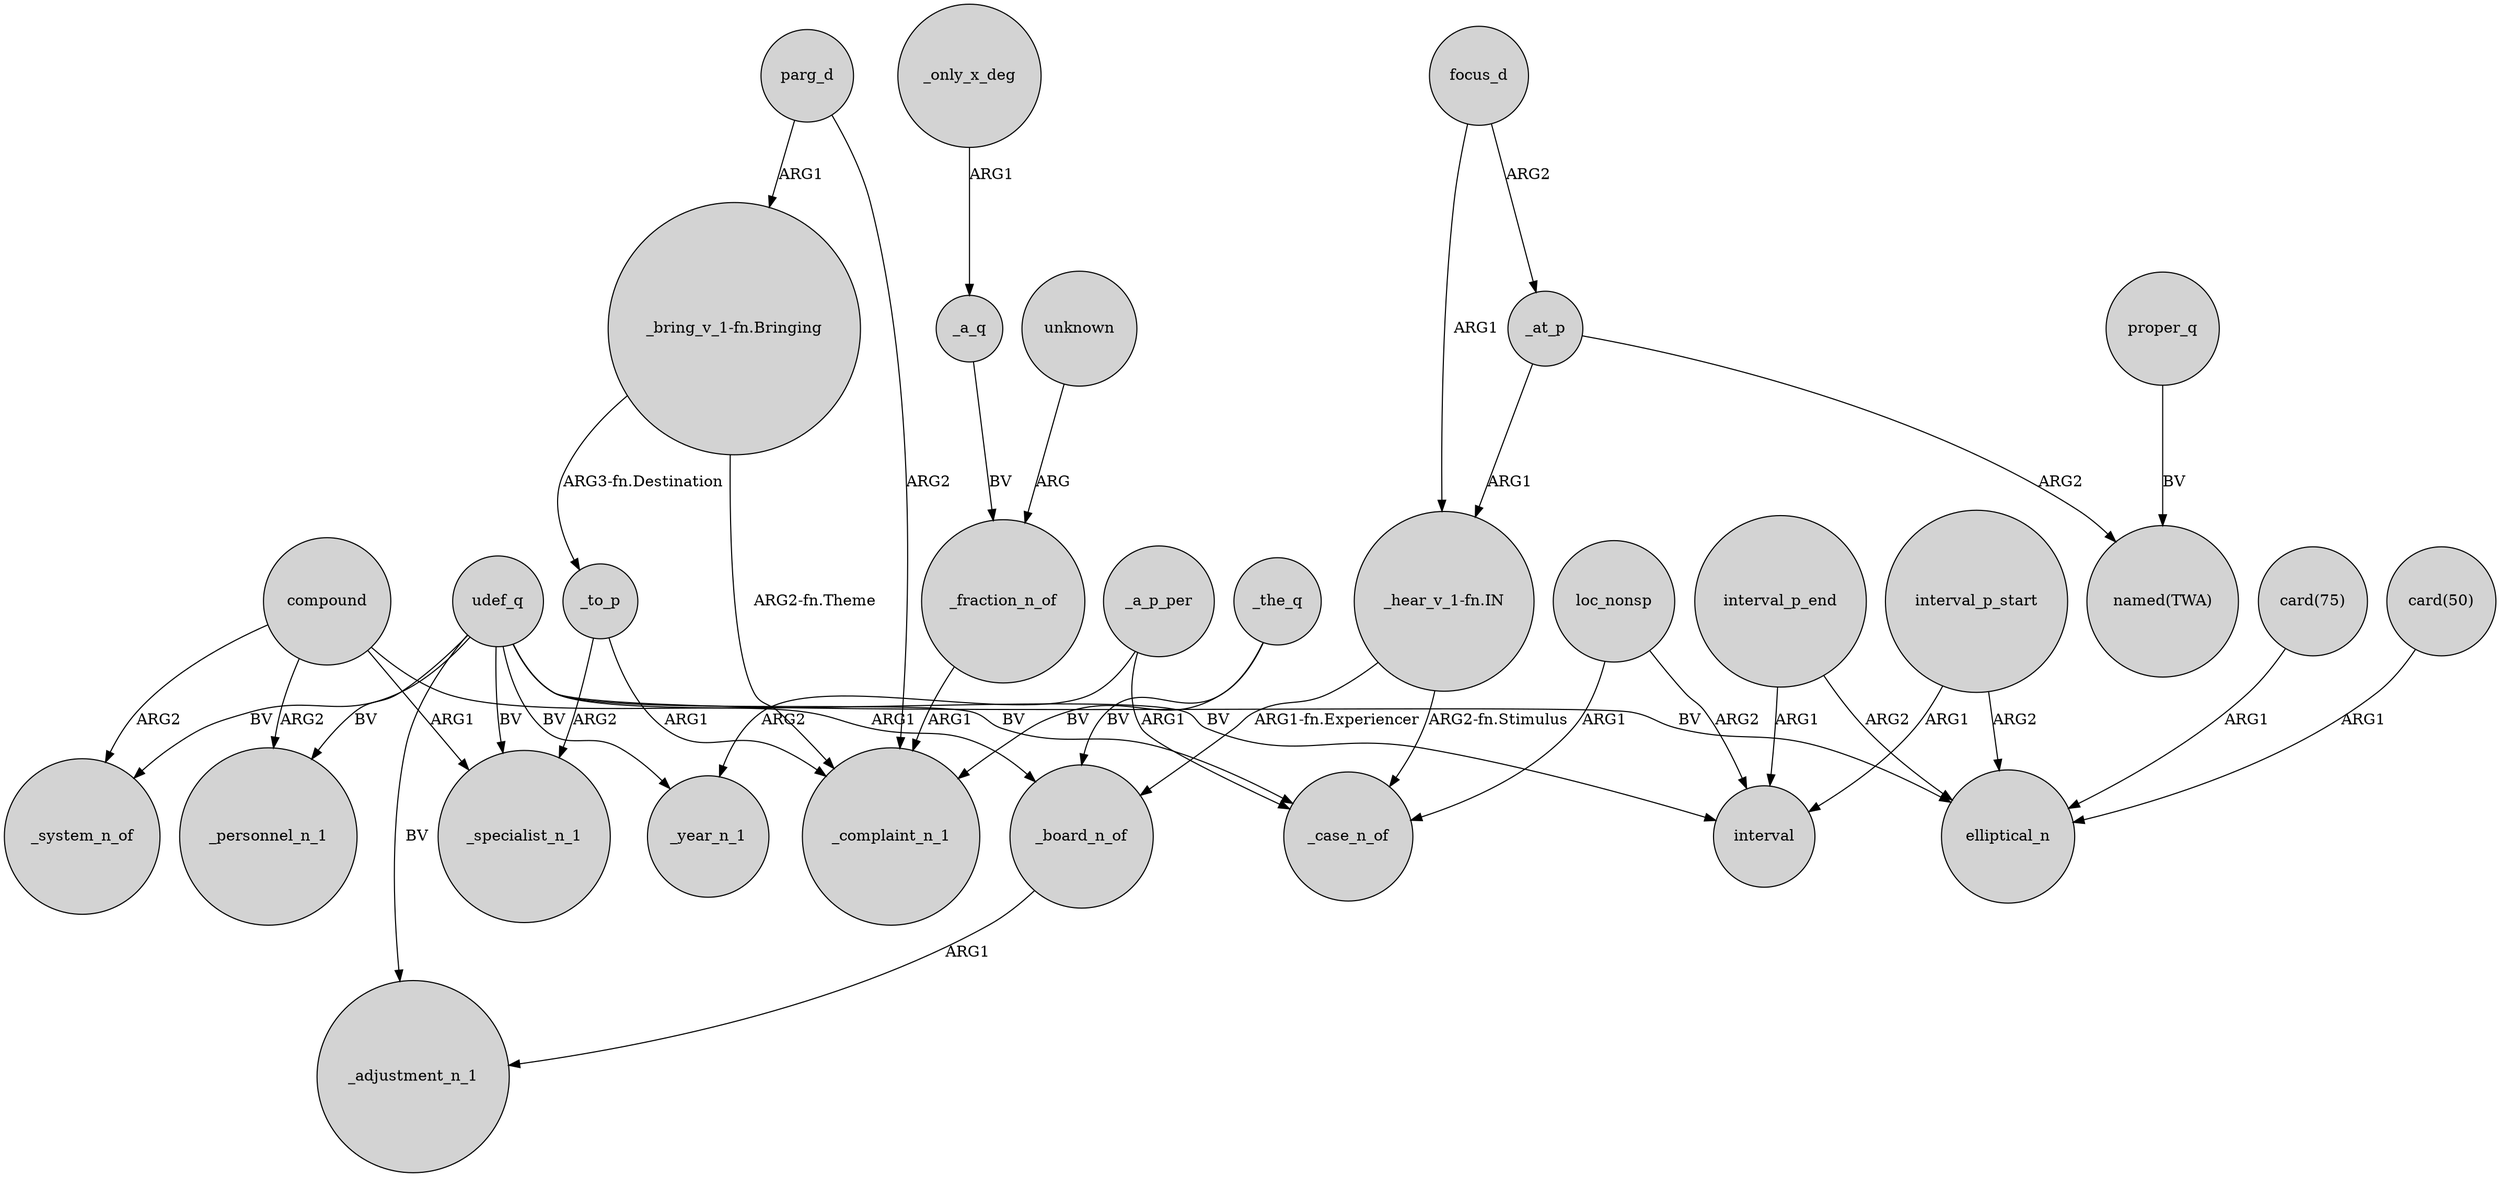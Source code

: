 digraph {
	node [shape=circle style=filled]
	udef_q -> _specialist_n_1 [label=BV]
	loc_nonsp -> interval [label=ARG2]
	_a_p_per -> _case_n_of [label=ARG1]
	udef_q -> elliptical_n [label=BV]
	loc_nonsp -> _case_n_of [label=ARG1]
	"card(75)" -> elliptical_n [label=ARG1]
	unknown -> _fraction_n_of [label=ARG]
	compound -> _board_n_of [label=ARG1]
	_a_p_per -> _year_n_1 [label=ARG2]
	_to_p -> _specialist_n_1 [label=ARG2]
	compound -> _system_n_of [label=ARG2]
	compound -> _specialist_n_1 [label=ARG1]
	interval_p_end -> elliptical_n [label=ARG2]
	udef_q -> _system_n_of [label=BV]
	"_bring_v_1-fn.Bringing" -> _to_p [label="ARG3-fn.Destination"]
	interval_p_start -> elliptical_n [label=ARG2]
	focus_d -> _at_p [label=ARG2]
	focus_d -> "_hear_v_1-fn.IN" [label=ARG1]
	_to_p -> _complaint_n_1 [label=ARG1]
	compound -> _personnel_n_1 [label=ARG2]
	_at_p -> "_hear_v_1-fn.IN" [label=ARG1]
	_at_p -> "named(TWA)" [label=ARG2]
	"_hear_v_1-fn.IN" -> _case_n_of [label="ARG2-fn.Stimulus"]
	parg_d -> _complaint_n_1 [label=ARG2]
	parg_d -> "_bring_v_1-fn.Bringing" [label=ARG1]
	udef_q -> _adjustment_n_1 [label=BV]
	_the_q -> _complaint_n_1 [label=BV]
	interval_p_start -> interval [label=ARG1]
	"_bring_v_1-fn.Bringing" -> _complaint_n_1 [label="ARG2-fn.Theme"]
	_the_q -> _board_n_of [label=BV]
	_only_x_deg -> _a_q [label=ARG1]
	"card(50)" -> elliptical_n [label=ARG1]
	proper_q -> "named(TWA)" [label=BV]
	udef_q -> _personnel_n_1 [label=BV]
	"_hear_v_1-fn.IN" -> _board_n_of [label="ARG1-fn.Experiencer"]
	_fraction_n_of -> _complaint_n_1 [label=ARG1]
	interval_p_end -> interval [label=ARG1]
	udef_q -> _year_n_1 [label=BV]
	udef_q -> _case_n_of [label=BV]
	_a_q -> _fraction_n_of [label=BV]
	udef_q -> interval [label=BV]
	_board_n_of -> _adjustment_n_1 [label=ARG1]
}
